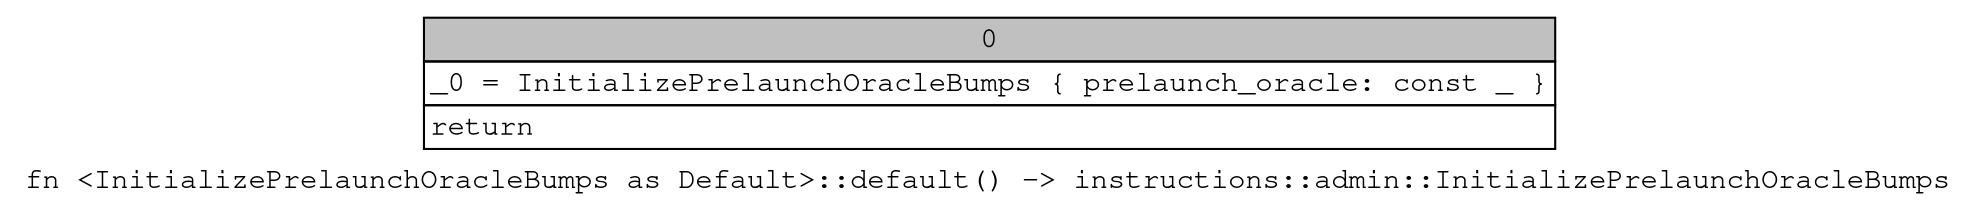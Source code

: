 digraph Mir_0_7580 {
    graph [fontname="Courier, monospace"];
    node [fontname="Courier, monospace"];
    edge [fontname="Courier, monospace"];
    label=<fn &lt;InitializePrelaunchOracleBumps as Default&gt;::default() -&gt; instructions::admin::InitializePrelaunchOracleBumps<br align="left"/>>;
    bb0__0_7580 [shape="none", label=<<table border="0" cellborder="1" cellspacing="0"><tr><td bgcolor="gray" align="center" colspan="1">0</td></tr><tr><td align="left" balign="left">_0 = InitializePrelaunchOracleBumps { prelaunch_oracle: const _ }<br/></td></tr><tr><td align="left">return</td></tr></table>>];
}
